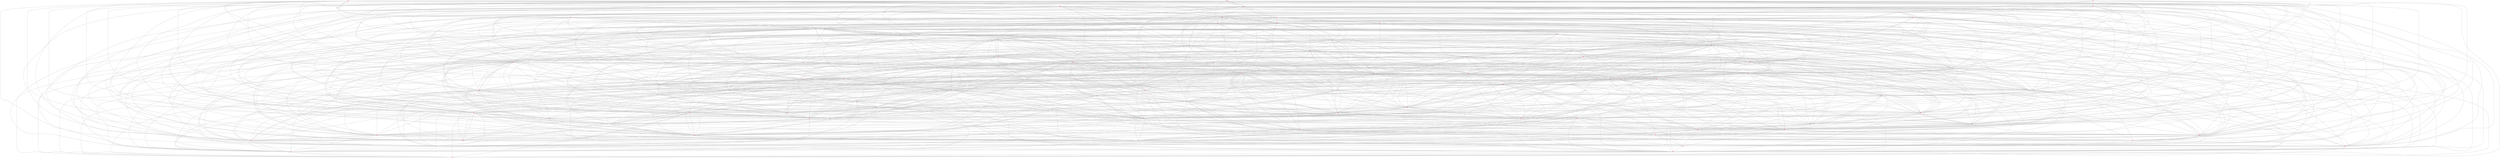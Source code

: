 graph {
	0 [color=red shape=point]
	1 [color=red shape=point]
	2 [color=red shape=point]
	3 [color=red shape=point]
	4 [color=red shape=point]
	5 [color=red shape=point]
	6 [color=red shape=point]
	7 [color=red shape=point]
	8 [color=red shape=point]
	9 [color=red shape=point]
	10 [color=red shape=point]
	11 [color=red shape=point]
	12 [color=red shape=point]
	13 [color=red shape=point]
	14 [color=red shape=point]
	15 [color=red shape=point]
	16 [color=red shape=point]
	17 [color=red shape=point]
	18 [color=red shape=point]
	19 [color=red shape=point]
	20 [color=red shape=point]
	21 [color=red shape=point]
	22 [color=red shape=point]
	23 [color=red shape=point]
	24 [color=red shape=point]
	25 [color=red shape=point]
	26 [color=red shape=point]
	27 [color=red shape=point]
	28 [color=red shape=point]
	29 [color=red shape=point]
	30 [color=red shape=point]
	31 [color=red shape=point]
	32 [color=red shape=point]
	33 [color=red shape=point]
	34 [color=red shape=point]
	35 [color=red shape=point]
	36 [color=red shape=point]
	37 [color=red shape=point]
	38 [color=red shape=point]
	39 [color=red shape=point]
	40 [color=red shape=point]
	41 [color=red shape=point]
	42 [color=red shape=point]
	43 [color=red shape=point]
	44 [color=red shape=point]
	45 [color=red shape=point]
	46 [color=red shape=point]
	47 [color=red shape=point]
	48 [color=red shape=point]
	49 [color=red shape=point]
	50 [color=red shape=point]
	51 [color=red shape=point]
	52 [color=red shape=point]
	53 [color=red shape=point]
	54 [color=red shape=point]
	55 [color=red shape=point]
	56 [color=red shape=point]
	57 [color=red shape=point]
	58 [color=red shape=point]
	59 [color=red shape=point]
	60 [color=red shape=point]
	61 [color=red shape=point]
	62 [color=red shape=point]
	63 [color=red shape=point]
	64 [color=red shape=point]
	65 [color=red shape=point]
	66 [color=red shape=point]
	67 [color=red shape=point]
	68 [color=red shape=point]
	69 [color=red shape=point]
	70 [color=red shape=point]
	71 [color=red shape=point]
	72 [color=red shape=point]
	73 [color=red shape=point]
	74 [color=red shape=point]
	75 [color=red shape=point]
	76 [color=red shape=point]
	77 [color=red shape=point]
	78 [color=red shape=point]
	79 [color=red shape=point]
	80 [color=red shape=point]
	81 [color=red shape=point]
	82 [color=red shape=point]
	83 [color=red shape=point]
	84 [color=red shape=point]
	85 [color=red shape=point]
	86 [color=red shape=point]
	87 [color=red shape=point]
	88 [color=red shape=point]
	89 [color=red shape=point]
	90 [color=red shape=point]
	91 [color=red shape=point]
	92 [color=red shape=point]
	93 [color=red shape=point]
	94 [color=red shape=point]
	95 [color=red shape=point]
	96 [color=red shape=point]
	97 [color=red shape=point]
	98 [color=red shape=point]
	99 [color=red shape=point]
	0 -- 4 [color=gray]
	0 -- 12 [color=gray]
	0 -- 13 [color=gray]
	0 -- 14 [color=gray]
	0 -- 23 [color=gray]
	0 -- 34 [color=gray]
	0 -- 36 [color=gray]
	0 -- 44 [color=gray]
	0 -- 48 [color=gray]
	0 -- 55 [color=gray]
	0 -- 58 [color=gray]
	0 -- 59 [color=gray]
	0 -- 68 [color=gray]
	0 -- 74 [color=gray]
	0 -- 76 [color=gray]
	0 -- 82 [color=gray]
	0 -- 86 [color=gray]
	0 -- 89 [color=gray]
	0 -- 90 [color=gray]
	0 -- 92 [color=gray]
	0 -- 93 [color=gray]
	0 -- 99 [color=gray]
	1 -- 15 [color=gray]
	1 -- 16 [color=gray]
	1 -- 19 [color=gray]
	1 -- 38 [color=gray]
	1 -- 39 [color=gray]
	1 -- 43 [color=gray]
	1 -- 48 [color=gray]
	1 -- 58 [color=gray]
	1 -- 60 [color=gray]
	1 -- 64 [color=gray]
	1 -- 71 [color=gray]
	1 -- 87 [color=gray]
	1 -- 89 [color=gray]
	2 -- 5 [color=gray]
	2 -- 14 [color=gray]
	2 -- 15 [color=gray]
	2 -- 20 [color=gray]
	2 -- 25 [color=gray]
	2 -- 32 [color=gray]
	2 -- 34 [color=gray]
	2 -- 36 [color=gray]
	2 -- 42 [color=gray]
	2 -- 50 [color=gray]
	2 -- 59 [color=gray]
	2 -- 67 [color=gray]
	2 -- 72 [color=gray]
	2 -- 73 [color=gray]
	2 -- 74 [color=gray]
	2 -- 75 [color=gray]
	2 -- 78 [color=gray]
	2 -- 81 [color=gray]
	2 -- 90 [color=gray]
	2 -- 92 [color=gray]
	3 -- 5 [color=gray]
	3 -- 6 [color=gray]
	3 -- 10 [color=gray]
	3 -- 25 [color=gray]
	3 -- 33 [color=gray]
	3 -- 35 [color=gray]
	3 -- 37 [color=gray]
	3 -- 47 [color=gray]
	3 -- 56 [color=gray]
	3 -- 57 [color=gray]
	3 -- 63 [color=gray]
	3 -- 67 [color=gray]
	3 -- 70 [color=gray]
	3 -- 80 [color=gray]
	3 -- 85 [color=gray]
	4 -- 6 [color=gray]
	4 -- 8 [color=gray]
	4 -- 12 [color=gray]
	4 -- 21 [color=gray]
	4 -- 23 [color=gray]
	4 -- 31 [color=gray]
	4 -- 33 [color=gray]
	4 -- 39 [color=gray]
	4 -- 49 [color=gray]
	4 -- 50 [color=gray]
	4 -- 57 [color=gray]
	4 -- 59 [color=gray]
	4 -- 67 [color=gray]
	4 -- 78 [color=gray]
	4 -- 79 [color=gray]
	4 -- 90 [color=gray]
	4 -- 93 [color=gray]
	4 -- 96 [color=gray]
	4 -- 97 [color=gray]
	5 -- 6 [color=gray]
	5 -- 11 [color=gray]
	5 -- 31 [color=gray]
	5 -- 32 [color=gray]
	5 -- 36 [color=gray]
	5 -- 40 [color=gray]
	5 -- 41 [color=gray]
	5 -- 42 [color=gray]
	5 -- 46 [color=gray]
	5 -- 54 [color=gray]
	5 -- 66 [color=gray]
	5 -- 67 [color=gray]
	5 -- 70 [color=gray]
	5 -- 71 [color=gray]
	5 -- 79 [color=gray]
	5 -- 80 [color=gray]
	5 -- 81 [color=gray]
	5 -- 82 [color=gray]
	5 -- 92 [color=gray]
	5 -- 93 [color=gray]
	6 -- 10 [color=gray]
	6 -- 13 [color=gray]
	6 -- 14 [color=gray]
	6 -- 21 [color=gray]
	6 -- 26 [color=gray]
	6 -- 31 [color=gray]
	6 -- 32 [color=gray]
	6 -- 35 [color=gray]
	6 -- 47 [color=gray]
	6 -- 49 [color=gray]
	6 -- 53 [color=gray]
	6 -- 59 [color=gray]
	6 -- 61 [color=gray]
	6 -- 68 [color=gray]
	6 -- 71 [color=gray]
	6 -- 80 [color=gray]
	6 -- 82 [color=gray]
	6 -- 90 [color=gray]
	6 -- 94 [color=gray]
	7 -- 8 [color=gray]
	7 -- 9 [color=gray]
	7 -- 10 [color=gray]
	7 -- 14 [color=gray]
	7 -- 15 [color=gray]
	7 -- 18 [color=gray]
	7 -- 19 [color=gray]
	7 -- 21 [color=gray]
	7 -- 37 [color=gray]
	7 -- 38 [color=gray]
	7 -- 40 [color=gray]
	7 -- 49 [color=gray]
	7 -- 50 [color=gray]
	7 -- 57 [color=gray]
	7 -- 67 [color=gray]
	7 -- 70 [color=gray]
	7 -- 73 [color=gray]
	7 -- 77 [color=gray]
	7 -- 79 [color=gray]
	7 -- 81 [color=gray]
	7 -- 85 [color=gray]
	7 -- 87 [color=gray]
	7 -- 89 [color=gray]
	7 -- 94 [color=gray]
	8 -- 12 [color=gray]
	8 -- 13 [color=gray]
	8 -- 22 [color=gray]
	8 -- 38 [color=gray]
	8 -- 51 [color=gray]
	8 -- 52 [color=gray]
	8 -- 55 [color=gray]
	8 -- 62 [color=gray]
	8 -- 64 [color=gray]
	8 -- 65 [color=gray]
	8 -- 70 [color=gray]
	8 -- 75 [color=gray]
	8 -- 77 [color=gray]
	8 -- 79 [color=gray]
	8 -- 87 [color=gray]
	8 -- 90 [color=gray]
	8 -- 95 [color=gray]
	9 -- 13 [color=gray]
	9 -- 17 [color=gray]
	9 -- 18 [color=gray]
	9 -- 23 [color=gray]
	9 -- 27 [color=gray]
	9 -- 28 [color=gray]
	9 -- 34 [color=gray]
	9 -- 51 [color=gray]
	9 -- 55 [color=gray]
	9 -- 78 [color=gray]
	9 -- 93 [color=gray]
	9 -- 98 [color=gray]
	10 -- 13 [color=gray]
	10 -- 29 [color=gray]
	10 -- 32 [color=gray]
	10 -- 35 [color=gray]
	10 -- 37 [color=gray]
	10 -- 40 [color=gray]
	10 -- 46 [color=gray]
	10 -- 52 [color=gray]
	10 -- 55 [color=gray]
	10 -- 58 [color=gray]
	10 -- 62 [color=gray]
	10 -- 71 [color=gray]
	10 -- 80 [color=gray]
	10 -- 82 [color=gray]
	10 -- 87 [color=gray]
	10 -- 91 [color=gray]
	10 -- 93 [color=gray]
	11 -- 23 [color=gray]
	11 -- 25 [color=gray]
	11 -- 27 [color=gray]
	11 -- 28 [color=gray]
	11 -- 34 [color=gray]
	11 -- 36 [color=gray]
	11 -- 37 [color=gray]
	11 -- 42 [color=gray]
	11 -- 47 [color=gray]
	11 -- 52 [color=gray]
	11 -- 64 [color=gray]
	11 -- 66 [color=gray]
	11 -- 74 [color=gray]
	11 -- 79 [color=gray]
	11 -- 81 [color=gray]
	11 -- 83 [color=gray]
	11 -- 88 [color=gray]
	11 -- 89 [color=gray]
	11 -- 94 [color=gray]
	11 -- 95 [color=gray]
	12 -- 13 [color=gray]
	12 -- 15 [color=gray]
	12 -- 16 [color=gray]
	12 -- 19 [color=gray]
	12 -- 22 [color=gray]
	12 -- 24 [color=gray]
	12 -- 36 [color=gray]
	12 -- 38 [color=gray]
	12 -- 46 [color=gray]
	12 -- 51 [color=gray]
	12 -- 52 [color=gray]
	12 -- 56 [color=gray]
	12 -- 58 [color=gray]
	12 -- 60 [color=gray]
	12 -- 66 [color=gray]
	12 -- 71 [color=gray]
	12 -- 72 [color=gray]
	12 -- 77 [color=gray]
	12 -- 84 [color=gray]
	12 -- 87 [color=gray]
	12 -- 93 [color=gray]
	12 -- 97 [color=gray]
	13 -- 14 [color=gray]
	13 -- 18 [color=gray]
	13 -- 27 [color=gray]
	13 -- 28 [color=gray]
	13 -- 35 [color=gray]
	13 -- 43 [color=gray]
	13 -- 47 [color=gray]
	13 -- 55 [color=gray]
	13 -- 56 [color=gray]
	13 -- 59 [color=gray]
	13 -- 79 [color=gray]
	13 -- 86 [color=gray]
	13 -- 89 [color=gray]
	13 -- 91 [color=gray]
	13 -- 96 [color=gray]
	14 -- 19 [color=gray]
	14 -- 23 [color=gray]
	14 -- 26 [color=gray]
	14 -- 35 [color=gray]
	14 -- 47 [color=gray]
	14 -- 54 [color=gray]
	14 -- 55 [color=gray]
	14 -- 56 [color=gray]
	14 -- 63 [color=gray]
	14 -- 68 [color=gray]
	14 -- 69 [color=gray]
	14 -- 77 [color=gray]
	14 -- 82 [color=gray]
	14 -- 87 [color=gray]
	14 -- 92 [color=gray]
	14 -- 98 [color=gray]
	15 -- 20 [color=gray]
	15 -- 21 [color=gray]
	15 -- 22 [color=gray]
	15 -- 40 [color=gray]
	15 -- 41 [color=gray]
	15 -- 50 [color=gray]
	15 -- 51 [color=gray]
	15 -- 70 [color=gray]
	15 -- 73 [color=gray]
	15 -- 77 [color=gray]
	15 -- 87 [color=gray]
	15 -- 91 [color=gray]
	15 -- 93 [color=gray]
	15 -- 97 [color=gray]
	16 -- 20 [color=gray]
	16 -- 31 [color=gray]
	16 -- 35 [color=gray]
	16 -- 43 [color=gray]
	16 -- 58 [color=gray]
	16 -- 65 [color=gray]
	16 -- 68 [color=gray]
	16 -- 69 [color=gray]
	16 -- 70 [color=gray]
	16 -- 75 [color=gray]
	16 -- 83 [color=gray]
	16 -- 85 [color=gray]
	16 -- 91 [color=gray]
	16 -- 94 [color=gray]
	17 -- 26 [color=gray]
	17 -- 30 [color=gray]
	17 -- 33 [color=gray]
	17 -- 40 [color=gray]
	17 -- 48 [color=gray]
	17 -- 59 [color=gray]
	17 -- 60 [color=gray]
	17 -- 62 [color=gray]
	17 -- 65 [color=gray]
	17 -- 70 [color=gray]
	17 -- 71 [color=gray]
	17 -- 72 [color=gray]
	17 -- 76 [color=gray]
	17 -- 78 [color=gray]
	17 -- 79 [color=gray]
	17 -- 88 [color=gray]
	17 -- 98 [color=gray]
	17 -- 99 [color=gray]
	18 -- 21 [color=gray]
	18 -- 23 [color=gray]
	18 -- 25 [color=gray]
	18 -- 46 [color=gray]
	18 -- 47 [color=gray]
	18 -- 48 [color=gray]
	18 -- 49 [color=gray]
	18 -- 57 [color=gray]
	18 -- 58 [color=gray]
	18 -- 60 [color=gray]
	18 -- 64 [color=gray]
	18 -- 66 [color=gray]
	18 -- 70 [color=gray]
	18 -- 71 [color=gray]
	18 -- 75 [color=gray]
	18 -- 76 [color=gray]
	18 -- 80 [color=gray]
	18 -- 97 [color=gray]
	18 -- 98 [color=gray]
	19 -- 29 [color=gray]
	19 -- 33 [color=gray]
	19 -- 47 [color=gray]
	19 -- 55 [color=gray]
	19 -- 67 [color=gray]
	19 -- 69 [color=gray]
	19 -- 72 [color=gray]
	19 -- 86 [color=gray]
	19 -- 88 [color=gray]
	19 -- 90 [color=gray]
	19 -- 97 [color=gray]
	19 -- 98 [color=gray]
	20 -- 23 [color=gray]
	20 -- 24 [color=gray]
	20 -- 27 [color=gray]
	20 -- 29 [color=gray]
	20 -- 31 [color=gray]
	20 -- 33 [color=gray]
	20 -- 37 [color=gray]
	20 -- 41 [color=gray]
	20 -- 46 [color=gray]
	20 -- 47 [color=gray]
	20 -- 60 [color=gray]
	20 -- 67 [color=gray]
	20 -- 69 [color=gray]
	20 -- 77 [color=gray]
	20 -- 79 [color=gray]
	20 -- 88 [color=gray]
	20 -- 99 [color=gray]
	21 -- 28 [color=gray]
	21 -- 29 [color=gray]
	21 -- 39 [color=gray]
	21 -- 40 [color=gray]
	21 -- 44 [color=gray]
	21 -- 48 [color=gray]
	21 -- 49 [color=gray]
	21 -- 56 [color=gray]
	21 -- 63 [color=gray]
	21 -- 64 [color=gray]
	21 -- 65 [color=gray]
	21 -- 70 [color=gray]
	21 -- 71 [color=gray]
	21 -- 75 [color=gray]
	22 -- 31 [color=gray]
	22 -- 39 [color=gray]
	22 -- 40 [color=gray]
	22 -- 48 [color=gray]
	22 -- 56 [color=gray]
	22 -- 62 [color=gray]
	22 -- 69 [color=gray]
	22 -- 72 [color=gray]
	22 -- 74 [color=gray]
	22 -- 77 [color=gray]
	22 -- 80 [color=gray]
	22 -- 91 [color=gray]
	22 -- 98 [color=gray]
	23 -- 37 [color=gray]
	23 -- 43 [color=gray]
	23 -- 52 [color=gray]
	23 -- 53 [color=gray]
	23 -- 55 [color=gray]
	23 -- 64 [color=gray]
	23 -- 72 [color=gray]
	23 -- 73 [color=gray]
	23 -- 78 [color=gray]
	23 -- 83 [color=gray]
	23 -- 96 [color=gray]
	24 -- 26 [color=gray]
	24 -- 28 [color=gray]
	24 -- 30 [color=gray]
	24 -- 32 [color=gray]
	24 -- 40 [color=gray]
	24 -- 42 [color=gray]
	24 -- 47 [color=gray]
	24 -- 48 [color=gray]
	24 -- 50 [color=gray]
	24 -- 57 [color=gray]
	24 -- 59 [color=gray]
	24 -- 65 [color=gray]
	24 -- 67 [color=gray]
	24 -- 68 [color=gray]
	24 -- 70 [color=gray]
	24 -- 91 [color=gray]
	24 -- 95 [color=gray]
	25 -- 26 [color=gray]
	25 -- 28 [color=gray]
	25 -- 32 [color=gray]
	25 -- 42 [color=gray]
	25 -- 66 [color=gray]
	25 -- 68 [color=gray]
	25 -- 69 [color=gray]
	25 -- 71 [color=gray]
	25 -- 74 [color=gray]
	25 -- 75 [color=gray]
	25 -- 78 [color=gray]
	25 -- 83 [color=gray]
	25 -- 88 [color=gray]
	25 -- 95 [color=gray]
	25 -- 98 [color=gray]
	26 -- 35 [color=gray]
	26 -- 37 [color=gray]
	26 -- 40 [color=gray]
	26 -- 46 [color=gray]
	26 -- 49 [color=gray]
	26 -- 57 [color=gray]
	26 -- 60 [color=gray]
	26 -- 69 [color=gray]
	26 -- 71 [color=gray]
	26 -- 73 [color=gray]
	26 -- 76 [color=gray]
	26 -- 78 [color=gray]
	26 -- 80 [color=gray]
	26 -- 95 [color=gray]
	26 -- 99 [color=gray]
	27 -- 29 [color=gray]
	27 -- 37 [color=gray]
	27 -- 44 [color=gray]
	27 -- 47 [color=gray]
	27 -- 57 [color=gray]
	27 -- 58 [color=gray]
	27 -- 60 [color=gray]
	27 -- 76 [color=gray]
	27 -- 83 [color=gray]
	27 -- 84 [color=gray]
	27 -- 85 [color=gray]
	27 -- 86 [color=gray]
	27 -- 91 [color=gray]
	27 -- 92 [color=gray]
	27 -- 98 [color=gray]
	28 -- 30 [color=gray]
	28 -- 32 [color=gray]
	28 -- 34 [color=gray]
	28 -- 37 [color=gray]
	28 -- 55 [color=gray]
	28 -- 57 [color=gray]
	28 -- 59 [color=gray]
	28 -- 60 [color=gray]
	28 -- 64 [color=gray]
	28 -- 81 [color=gray]
	28 -- 83 [color=gray]
	28 -- 91 [color=gray]
	28 -- 93 [color=gray]
	28 -- 96 [color=gray]
	29 -- 46 [color=gray]
	29 -- 49 [color=gray]
	29 -- 51 [color=gray]
	29 -- 57 [color=gray]
	29 -- 58 [color=gray]
	29 -- 59 [color=gray]
	29 -- 62 [color=gray]
	29 -- 64 [color=gray]
	29 -- 68 [color=gray]
	29 -- 69 [color=gray]
	29 -- 70 [color=gray]
	29 -- 76 [color=gray]
	29 -- 79 [color=gray]
	29 -- 81 [color=gray]
	29 -- 85 [color=gray]
	29 -- 97 [color=gray]
	30 -- 42 [color=gray]
	30 -- 44 [color=gray]
	30 -- 49 [color=gray]
	30 -- 51 [color=gray]
	30 -- 67 [color=gray]
	30 -- 71 [color=gray]
	30 -- 74 [color=gray]
	30 -- 80 [color=gray]
	30 -- 82 [color=gray]
	30 -- 86 [color=gray]
	30 -- 95 [color=gray]
	30 -- 98 [color=gray]
	31 -- 36 [color=gray]
	31 -- 40 [color=gray]
	31 -- 41 [color=gray]
	31 -- 45 [color=gray]
	31 -- 48 [color=gray]
	31 -- 51 [color=gray]
	31 -- 54 [color=gray]
	31 -- 57 [color=gray]
	31 -- 61 [color=gray]
	31 -- 62 [color=gray]
	31 -- 76 [color=gray]
	31 -- 88 [color=gray]
	31 -- 89 [color=gray]
	31 -- 96 [color=gray]
	32 -- 35 [color=gray]
	32 -- 37 [color=gray]
	32 -- 44 [color=gray]
	32 -- 48 [color=gray]
	32 -- 53 [color=gray]
	32 -- 62 [color=gray]
	32 -- 63 [color=gray]
	32 -- 64 [color=gray]
	32 -- 65 [color=gray]
	32 -- 73 [color=gray]
	32 -- 90 [color=gray]
	33 -- 37 [color=gray]
	33 -- 39 [color=gray]
	33 -- 48 [color=gray]
	33 -- 51 [color=gray]
	33 -- 56 [color=gray]
	33 -- 61 [color=gray]
	33 -- 63 [color=gray]
	33 -- 73 [color=gray]
	33 -- 75 [color=gray]
	33 -- 83 [color=gray]
	33 -- 88 [color=gray]
	33 -- 89 [color=gray]
	33 -- 93 [color=gray]
	34 -- 41 [color=gray]
	34 -- 50 [color=gray]
	34 -- 59 [color=gray]
	34 -- 64 [color=gray]
	34 -- 72 [color=gray]
	34 -- 76 [color=gray]
	34 -- 79 [color=gray]
	34 -- 85 [color=gray]
	34 -- 88 [color=gray]
	34 -- 89 [color=gray]
	34 -- 92 [color=gray]
	34 -- 95 [color=gray]
	34 -- 96 [color=gray]
	34 -- 97 [color=gray]
	34 -- 98 [color=gray]
	34 -- 99 [color=gray]
	35 -- 37 [color=gray]
	35 -- 38 [color=gray]
	35 -- 39 [color=gray]
	35 -- 52 [color=gray]
	35 -- 53 [color=gray]
	35 -- 54 [color=gray]
	35 -- 56 [color=gray]
	35 -- 61 [color=gray]
	35 -- 73 [color=gray]
	35 -- 76 [color=gray]
	35 -- 87 [color=gray]
	35 -- 89 [color=gray]
	36 -- 37 [color=gray]
	36 -- 41 [color=gray]
	36 -- 46 [color=gray]
	36 -- 53 [color=gray]
	36 -- 57 [color=gray]
	36 -- 68 [color=gray]
	36 -- 78 [color=gray]
	36 -- 80 [color=gray]
	36 -- 86 [color=gray]
	36 -- 89 [color=gray]
	36 -- 90 [color=gray]
	36 -- 97 [color=gray]
	36 -- 98 [color=gray]
	37 -- 43 [color=gray]
	37 -- 46 [color=gray]
	37 -- 49 [color=gray]
	37 -- 65 [color=gray]
	37 -- 69 [color=gray]
	37 -- 77 [color=gray]
	37 -- 79 [color=gray]
	37 -- 83 [color=gray]
	37 -- 86 [color=gray]
	37 -- 90 [color=gray]
	37 -- 98 [color=gray]
	37 -- 99 [color=gray]
	38 -- 39 [color=gray]
	38 -- 43 [color=gray]
	38 -- 45 [color=gray]
	38 -- 50 [color=gray]
	38 -- 53 [color=gray]
	38 -- 59 [color=gray]
	38 -- 65 [color=gray]
	38 -- 66 [color=gray]
	38 -- 67 [color=gray]
	38 -- 69 [color=gray]
	38 -- 71 [color=gray]
	38 -- 80 [color=gray]
	38 -- 84 [color=gray]
	38 -- 85 [color=gray]
	38 -- 90 [color=gray]
	38 -- 98 [color=gray]
	39 -- 40 [color=gray]
	39 -- 42 [color=gray]
	39 -- 51 [color=gray]
	39 -- 56 [color=gray]
	39 -- 57 [color=gray]
	39 -- 60 [color=gray]
	39 -- 62 [color=gray]
	39 -- 71 [color=gray]
	39 -- 73 [color=gray]
	39 -- 88 [color=gray]
	39 -- 94 [color=gray]
	39 -- 96 [color=gray]
	39 -- 97 [color=gray]
	39 -- 98 [color=gray]
	40 -- 48 [color=gray]
	40 -- 51 [color=gray]
	40 -- 55 [color=gray]
	40 -- 68 [color=gray]
	40 -- 69 [color=gray]
	40 -- 71 [color=gray]
	40 -- 75 [color=gray]
	40 -- 76 [color=gray]
	40 -- 78 [color=gray]
	40 -- 87 [color=gray]
	40 -- 92 [color=gray]
	40 -- 97 [color=gray]
	41 -- 43 [color=gray]
	41 -- 50 [color=gray]
	41 -- 59 [color=gray]
	41 -- 63 [color=gray]
	41 -- 68 [color=gray]
	41 -- 71 [color=gray]
	41 -- 73 [color=gray]
	41 -- 85 [color=gray]
	41 -- 86 [color=gray]
	41 -- 99 [color=gray]
	42 -- 43 [color=gray]
	42 -- 45 [color=gray]
	42 -- 51 [color=gray]
	42 -- 56 [color=gray]
	42 -- 61 [color=gray]
	42 -- 65 [color=gray]
	42 -- 74 [color=gray]
	42 -- 84 [color=gray]
	42 -- 86 [color=gray]
	42 -- 97 [color=gray]
	43 -- 45 [color=gray]
	43 -- 68 [color=gray]
	43 -- 69 [color=gray]
	43 -- 70 [color=gray]
	43 -- 78 [color=gray]
	43 -- 82 [color=gray]
	43 -- 85 [color=gray]
	43 -- 89 [color=gray]
	43 -- 96 [color=gray]
	43 -- 97 [color=gray]
	43 -- 98 [color=gray]
	44 -- 45 [color=gray]
	44 -- 48 [color=gray]
	44 -- 53 [color=gray]
	44 -- 60 [color=gray]
	44 -- 78 [color=gray]
	44 -- 80 [color=gray]
	44 -- 82 [color=gray]
	44 -- 90 [color=gray]
	44 -- 91 [color=gray]
	44 -- 93 [color=gray]
	44 -- 94 [color=gray]
	44 -- 96 [color=gray]
	45 -- 50 [color=gray]
	45 -- 60 [color=gray]
	45 -- 73 [color=gray]
	45 -- 76 [color=gray]
	45 -- 77 [color=gray]
	45 -- 78 [color=gray]
	45 -- 82 [color=gray]
	45 -- 86 [color=gray]
	45 -- 87 [color=gray]
	45 -- 90 [color=gray]
	46 -- 53 [color=gray]
	46 -- 54 [color=gray]
	46 -- 59 [color=gray]
	46 -- 64 [color=gray]
	46 -- 72 [color=gray]
	46 -- 73 [color=gray]
	46 -- 78 [color=gray]
	46 -- 80 [color=gray]
	46 -- 81 [color=gray]
	46 -- 83 [color=gray]
	46 -- 86 [color=gray]
	46 -- 91 [color=gray]
	46 -- 96 [color=gray]
	46 -- 99 [color=gray]
	47 -- 48 [color=gray]
	47 -- 49 [color=gray]
	47 -- 51 [color=gray]
	47 -- 55 [color=gray]
	47 -- 56 [color=gray]
	47 -- 76 [color=gray]
	47 -- 84 [color=gray]
	47 -- 91 [color=gray]
	47 -- 93 [color=gray]
	47 -- 97 [color=gray]
	48 -- 50 [color=gray]
	48 -- 57 [color=gray]
	48 -- 66 [color=gray]
	48 -- 69 [color=gray]
	48 -- 73 [color=gray]
	48 -- 79 [color=gray]
	48 -- 84 [color=gray]
	48 -- 87 [color=gray]
	48 -- 89 [color=gray]
	48 -- 91 [color=gray]
	48 -- 99 [color=gray]
	49 -- 55 [color=gray]
	49 -- 59 [color=gray]
	49 -- 61 [color=gray]
	49 -- 62 [color=gray]
	49 -- 63 [color=gray]
	49 -- 67 [color=gray]
	49 -- 70 [color=gray]
	49 -- 71 [color=gray]
	49 -- 79 [color=gray]
	49 -- 81 [color=gray]
	49 -- 82 [color=gray]
	49 -- 84 [color=gray]
	49 -- 86 [color=gray]
	50 -- 56 [color=gray]
	50 -- 57 [color=gray]
	50 -- 60 [color=gray]
	50 -- 65 [color=gray]
	50 -- 72 [color=gray]
	50 -- 75 [color=gray]
	50 -- 76 [color=gray]
	50 -- 84 [color=gray]
	50 -- 92 [color=gray]
	50 -- 97 [color=gray]
	51 -- 54 [color=gray]
	51 -- 64 [color=gray]
	51 -- 65 [color=gray]
	51 -- 84 [color=gray]
	51 -- 89 [color=gray]
	51 -- 90 [color=gray]
	51 -- 94 [color=gray]
	52 -- 55 [color=gray]
	52 -- 56 [color=gray]
	52 -- 57 [color=gray]
	52 -- 62 [color=gray]
	52 -- 71 [color=gray]
	52 -- 74 [color=gray]
	52 -- 86 [color=gray]
	52 -- 87 [color=gray]
	52 -- 88 [color=gray]
	52 -- 92 [color=gray]
	53 -- 58 [color=gray]
	53 -- 62 [color=gray]
	53 -- 68 [color=gray]
	53 -- 72 [color=gray]
	53 -- 85 [color=gray]
	53 -- 90 [color=gray]
	53 -- 94 [color=gray]
	53 -- 95 [color=gray]
	53 -- 96 [color=gray]
	53 -- 97 [color=gray]
	54 -- 57 [color=gray]
	54 -- 64 [color=gray]
	54 -- 67 [color=gray]
	54 -- 75 [color=gray]
	54 -- 76 [color=gray]
	54 -- 80 [color=gray]
	54 -- 82 [color=gray]
	54 -- 86 [color=gray]
	54 -- 96 [color=gray]
	55 -- 58 [color=gray]
	55 -- 71 [color=gray]
	55 -- 72 [color=gray]
	55 -- 79 [color=gray]
	55 -- 90 [color=gray]
	55 -- 92 [color=gray]
	56 -- 61 [color=gray]
	56 -- 62 [color=gray]
	56 -- 67 [color=gray]
	56 -- 69 [color=gray]
	56 -- 76 [color=gray]
	56 -- 80 [color=gray]
	56 -- 81 [color=gray]
	56 -- 84 [color=gray]
	56 -- 89 [color=gray]
	56 -- 92 [color=gray]
	57 -- 63 [color=gray]
	57 -- 78 [color=gray]
	57 -- 82 [color=gray]
	57 -- 87 [color=gray]
	57 -- 93 [color=gray]
	57 -- 97 [color=gray]
	57 -- 98 [color=gray]
	57 -- 99 [color=gray]
	58 -- 61 [color=gray]
	58 -- 63 [color=gray]
	58 -- 65 [color=gray]
	58 -- 69 [color=gray]
	58 -- 70 [color=gray]
	58 -- 72 [color=gray]
	58 -- 75 [color=gray]
	58 -- 83 [color=gray]
	58 -- 85 [color=gray]
	58 -- 89 [color=gray]
	58 -- 91 [color=gray]
	58 -- 95 [color=gray]
	58 -- 97 [color=gray]
	59 -- 61 [color=gray]
	59 -- 65 [color=gray]
	59 -- 66 [color=gray]
	59 -- 71 [color=gray]
	59 -- 76 [color=gray]
	59 -- 81 [color=gray]
	59 -- 82 [color=gray]
	59 -- 83 [color=gray]
	59 -- 86 [color=gray]
	59 -- 97 [color=gray]
	60 -- 62 [color=gray]
	60 -- 67 [color=gray]
	60 -- 73 [color=gray]
	60 -- 75 [color=gray]
	60 -- 84 [color=gray]
	60 -- 88 [color=gray]
	60 -- 94 [color=gray]
	60 -- 99 [color=gray]
	61 -- 62 [color=gray]
	61 -- 63 [color=gray]
	61 -- 71 [color=gray]
	61 -- 74 [color=gray]
	61 -- 77 [color=gray]
	61 -- 82 [color=gray]
	61 -- 85 [color=gray]
	61 -- 92 [color=gray]
	61 -- 93 [color=gray]
	61 -- 98 [color=gray]
	62 -- 68 [color=gray]
	62 -- 72 [color=gray]
	62 -- 75 [color=gray]
	62 -- 76 [color=gray]
	62 -- 77 [color=gray]
	62 -- 81 [color=gray]
	62 -- 84 [color=gray]
	62 -- 91 [color=gray]
	62 -- 97 [color=gray]
	63 -- 65 [color=gray]
	63 -- 70 [color=gray]
	63 -- 75 [color=gray]
	63 -- 87 [color=gray]
	63 -- 90 [color=gray]
	63 -- 96 [color=gray]
	63 -- 98 [color=gray]
	64 -- 74 [color=gray]
	64 -- 77 [color=gray]
	64 -- 78 [color=gray]
	64 -- 92 [color=gray]
	64 -- 98 [color=gray]
	64 -- 99 [color=gray]
	65 -- 69 [color=gray]
	65 -- 70 [color=gray]
	65 -- 71 [color=gray]
	65 -- 72 [color=gray]
	65 -- 73 [color=gray]
	65 -- 75 [color=gray]
	65 -- 82 [color=gray]
	65 -- 89 [color=gray]
	65 -- 90 [color=gray]
	65 -- 93 [color=gray]
	65 -- 95 [color=gray]
	65 -- 96 [color=gray]
	66 -- 67 [color=gray]
	66 -- 70 [color=gray]
	66 -- 72 [color=gray]
	66 -- 81 [color=gray]
	66 -- 83 [color=gray]
	66 -- 90 [color=gray]
	66 -- 97 [color=gray]
	66 -- 98 [color=gray]
	67 -- 75 [color=gray]
	67 -- 80 [color=gray]
	67 -- 84 [color=gray]
	67 -- 90 [color=gray]
	67 -- 91 [color=gray]
	67 -- 92 [color=gray]
	67 -- 96 [color=gray]
	68 -- 69 [color=gray]
	68 -- 72 [color=gray]
	68 -- 73 [color=gray]
	68 -- 77 [color=gray]
	68 -- 84 [color=gray]
	69 -- 71 [color=gray]
	69 -- 79 [color=gray]
	69 -- 84 [color=gray]
	69 -- 88 [color=gray]
	69 -- 92 [color=gray]
	70 -- 74 [color=gray]
	70 -- 84 [color=gray]
	70 -- 90 [color=gray]
	70 -- 92 [color=gray]
	70 -- 94 [color=gray]
	70 -- 98 [color=gray]
	71 -- 90 [color=gray]
	71 -- 94 [color=gray]
	71 -- 95 [color=gray]
	72 -- 86 [color=gray]
	73 -- 79 [color=gray]
	73 -- 97 [color=gray]
	74 -- 80 [color=gray]
	74 -- 81 [color=gray]
	74 -- 94 [color=gray]
	74 -- 95 [color=gray]
	75 -- 76 [color=gray]
	75 -- 77 [color=gray]
	75 -- 81 [color=gray]
	75 -- 86 [color=gray]
	75 -- 94 [color=gray]
	75 -- 96 [color=gray]
	75 -- 98 [color=gray]
	75 -- 99 [color=gray]
	76 -- 80 [color=gray]
	76 -- 82 [color=gray]
	76 -- 88 [color=gray]
	76 -- 89 [color=gray]
	77 -- 78 [color=gray]
	77 -- 88 [color=gray]
	78 -- 84 [color=gray]
	78 -- 85 [color=gray]
	78 -- 90 [color=gray]
	79 -- 81 [color=gray]
	79 -- 83 [color=gray]
	79 -- 85 [color=gray]
	79 -- 92 [color=gray]
	79 -- 93 [color=gray]
	79 -- 94 [color=gray]
	79 -- 97 [color=gray]
	80 -- 82 [color=gray]
	80 -- 83 [color=gray]
	81 -- 85 [color=gray]
	81 -- 88 [color=gray]
	81 -- 89 [color=gray]
	81 -- 90 [color=gray]
	81 -- 93 [color=gray]
	82 -- 84 [color=gray]
	82 -- 95 [color=gray]
	82 -- 98 [color=gray]
	83 -- 88 [color=gray]
	83 -- 90 [color=gray]
	83 -- 95 [color=gray]
	84 -- 91 [color=gray]
	84 -- 92 [color=gray]
	84 -- 95 [color=gray]
	85 -- 87 [color=gray]
	85 -- 92 [color=gray]
	85 -- 95 [color=gray]
	86 -- 91 [color=gray]
	86 -- 92 [color=gray]
	86 -- 98 [color=gray]
	88 -- 89 [color=gray]
	88 -- 90 [color=gray]
	88 -- 91 [color=gray]
	88 -- 94 [color=gray]
	88 -- 96 [color=gray]
	89 -- 92 [color=gray]
	89 -- 93 [color=gray]
	89 -- 99 [color=gray]
	90 -- 95 [color=gray]
	90 -- 96 [color=gray]
	92 -- 96 [color=gray]
	92 -- 97 [color=gray]
	93 -- 97 [color=gray]
	95 -- 97 [color=gray]
	97 -- 99 [color=gray]
}
